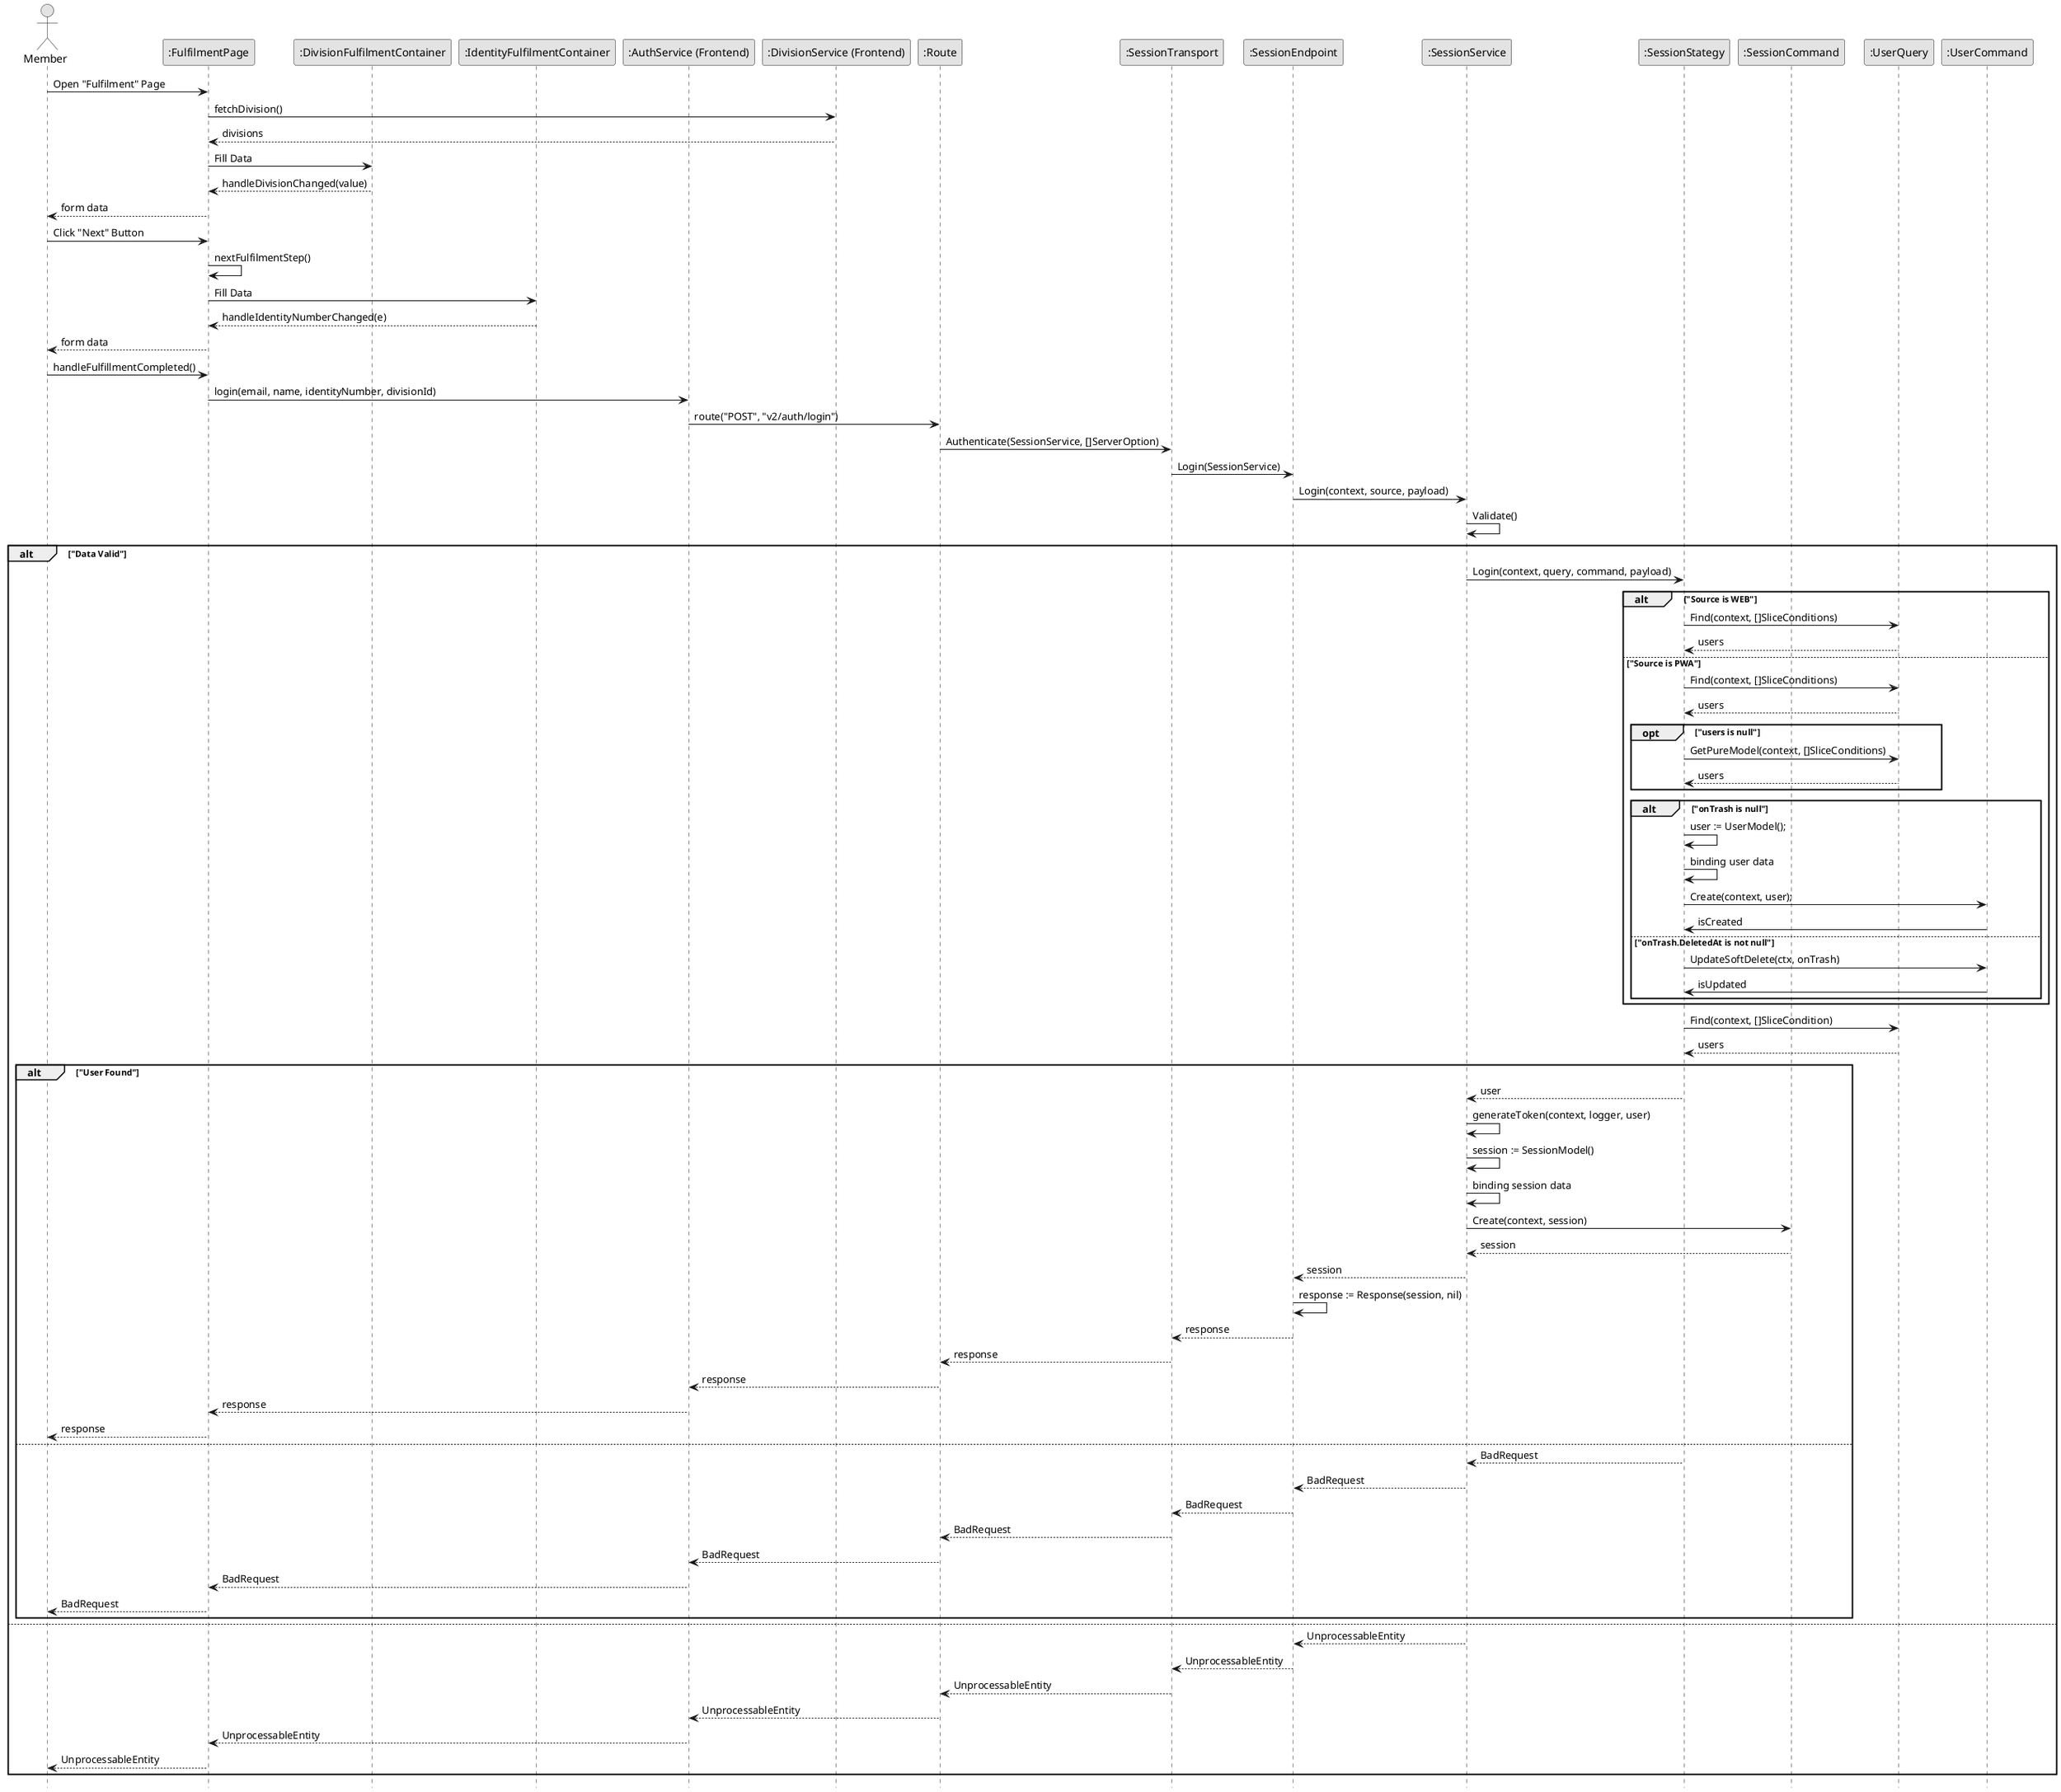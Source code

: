 @startuml Register

skinparam Monochrome true
skinparam Shadowing false
hide footbox

actor Member
participant ":FulfilmentPage" as FulfilmentPage
participant ":DivisionFulfilmentContainer" as DivisionFulfilmentFormContainer
participant ":IdentityFulfilmentContainer" as IdentityFulfilmentFormContainer
participant ":AuthService (Frontend)" as FEAuthService
participant ":DivisionService (Frontend)" as FEDivisionService
participant ":Route" as Route
participant ":SessionTransport" as SessionTransport
participant ":SessionEndpoint" as SessionEndpoint
participant ":SessionService" as SessionService
participant ":SessionStategy" as SessionStrategy
participant ":SessionCommand" as SessionCommand
participant ":UserQuery" as UserQuery
participant ":UserCommand" as UserCommand

Member->FulfilmentPage: Open "Fulfilment" Page
FulfilmentPage->FEDivisionService: fetchDivision()
FEDivisionService-->FulfilmentPage: divisions
FulfilmentPage->DivisionFulfilmentFormContainer: Fill Data
DivisionFulfilmentFormContainer-->FulfilmentPage: handleDivisionChanged(value)
FulfilmentPage-->Member: form data
Member->FulfilmentPage: Click "Next" Button
FulfilmentPage->FulfilmentPage: nextFulfilmentStep()
FulfilmentPage->IdentityFulfilmentFormContainer: Fill Data
IdentityFulfilmentFormContainer-->FulfilmentPage: handleIdentityNumberChanged(e)
FulfilmentPage-->Member: form data
Member->FulfilmentPage: handleFulfillmentCompleted()
FulfilmentPage->FEAuthService: login(email, name, identityNumber, divisionId)
FEAuthService->Route: route("POST", "v2/auth/login")

Route->SessionTransport: Authenticate(SessionService, []ServerOption)
SessionTransport->SessionEndpoint: Login(SessionService)
SessionEndpoint->SessionService: Login(context, source, payload)
SessionService->SessionService: Validate()

alt "Data Valid"
    SessionService->SessionStrategy: Login(context, query, command, payload)

    alt "Source is WEB"
        SessionStrategy->UserQuery: Find(context, []SliceConditions)
        UserQuery-->SessionStrategy: users
    else "Source is PWA"
        SessionStrategy->UserQuery: Find(context, []SliceConditions)
        UserQuery-->SessionStrategy: users

        opt "users is null"
            SessionStrategy->UserQuery: GetPureModel(context, []SliceConditions)
            UserQuery-->SessionStrategy: users
        end

        alt "onTrash is null"
            SessionStrategy->SessionStrategy: user := UserModel();
            SessionStrategy->SessionStrategy: binding user data
            SessionStrategy->UserCommand: Create(context, user);
            UserCommand->SessionStrategy: isCreated
        else "onTrash.DeletedAt is not null"
            SessionStrategy->UserCommand: UpdateSoftDelete(ctx, onTrash)
            UserCommand->SessionStrategy: isUpdated
        end
    end

    SessionStrategy->UserQuery: Find(context, []SliceCondition)
    UserQuery-->SessionStrategy: users

    alt "User Found"
        SessionStrategy-->SessionService: user
        SessionService->SessionService: generateToken(context, logger, user)
        SessionService->SessionService: session := SessionModel()
        SessionService->SessionService: binding session data
        SessionService->SessionCommand: Create(context, session)
        SessionCommand-->SessionService: session
        SessionService-->SessionEndpoint: session
        SessionEndpoint->SessionEndpoint: response := Response(session, nil)
        SessionEndpoint-->SessionTransport: response
        SessionTransport-->Route: response
        Route-->FEAuthService: response
        FEAuthService-->FulfilmentPage: response
        FulfilmentPage-->Member: response
    else
        SessionStrategy-->SessionService: BadRequest
        SessionService-->SessionEndpoint: BadRequest
        SessionEndpoint-->SessionTransport: BadRequest
        SessionTransport-->Route: BadRequest
        Route-->FEAuthService: BadRequest
        FEAuthService-->FulfilmentPage: BadRequest
        FulfilmentPage-->Member: BadRequest
    end
else
    SessionService-->SessionEndpoint: UnprocessableEntity
    SessionEndpoint-->SessionTransport: UnprocessableEntity
    SessionTransport-->Route: UnprocessableEntity
    Route-->FEAuthService: UnprocessableEntity
    FEAuthService-->FulfilmentPage: UnprocessableEntity
    FulfilmentPage-->Member: UnprocessableEntity
    
end

@enduml